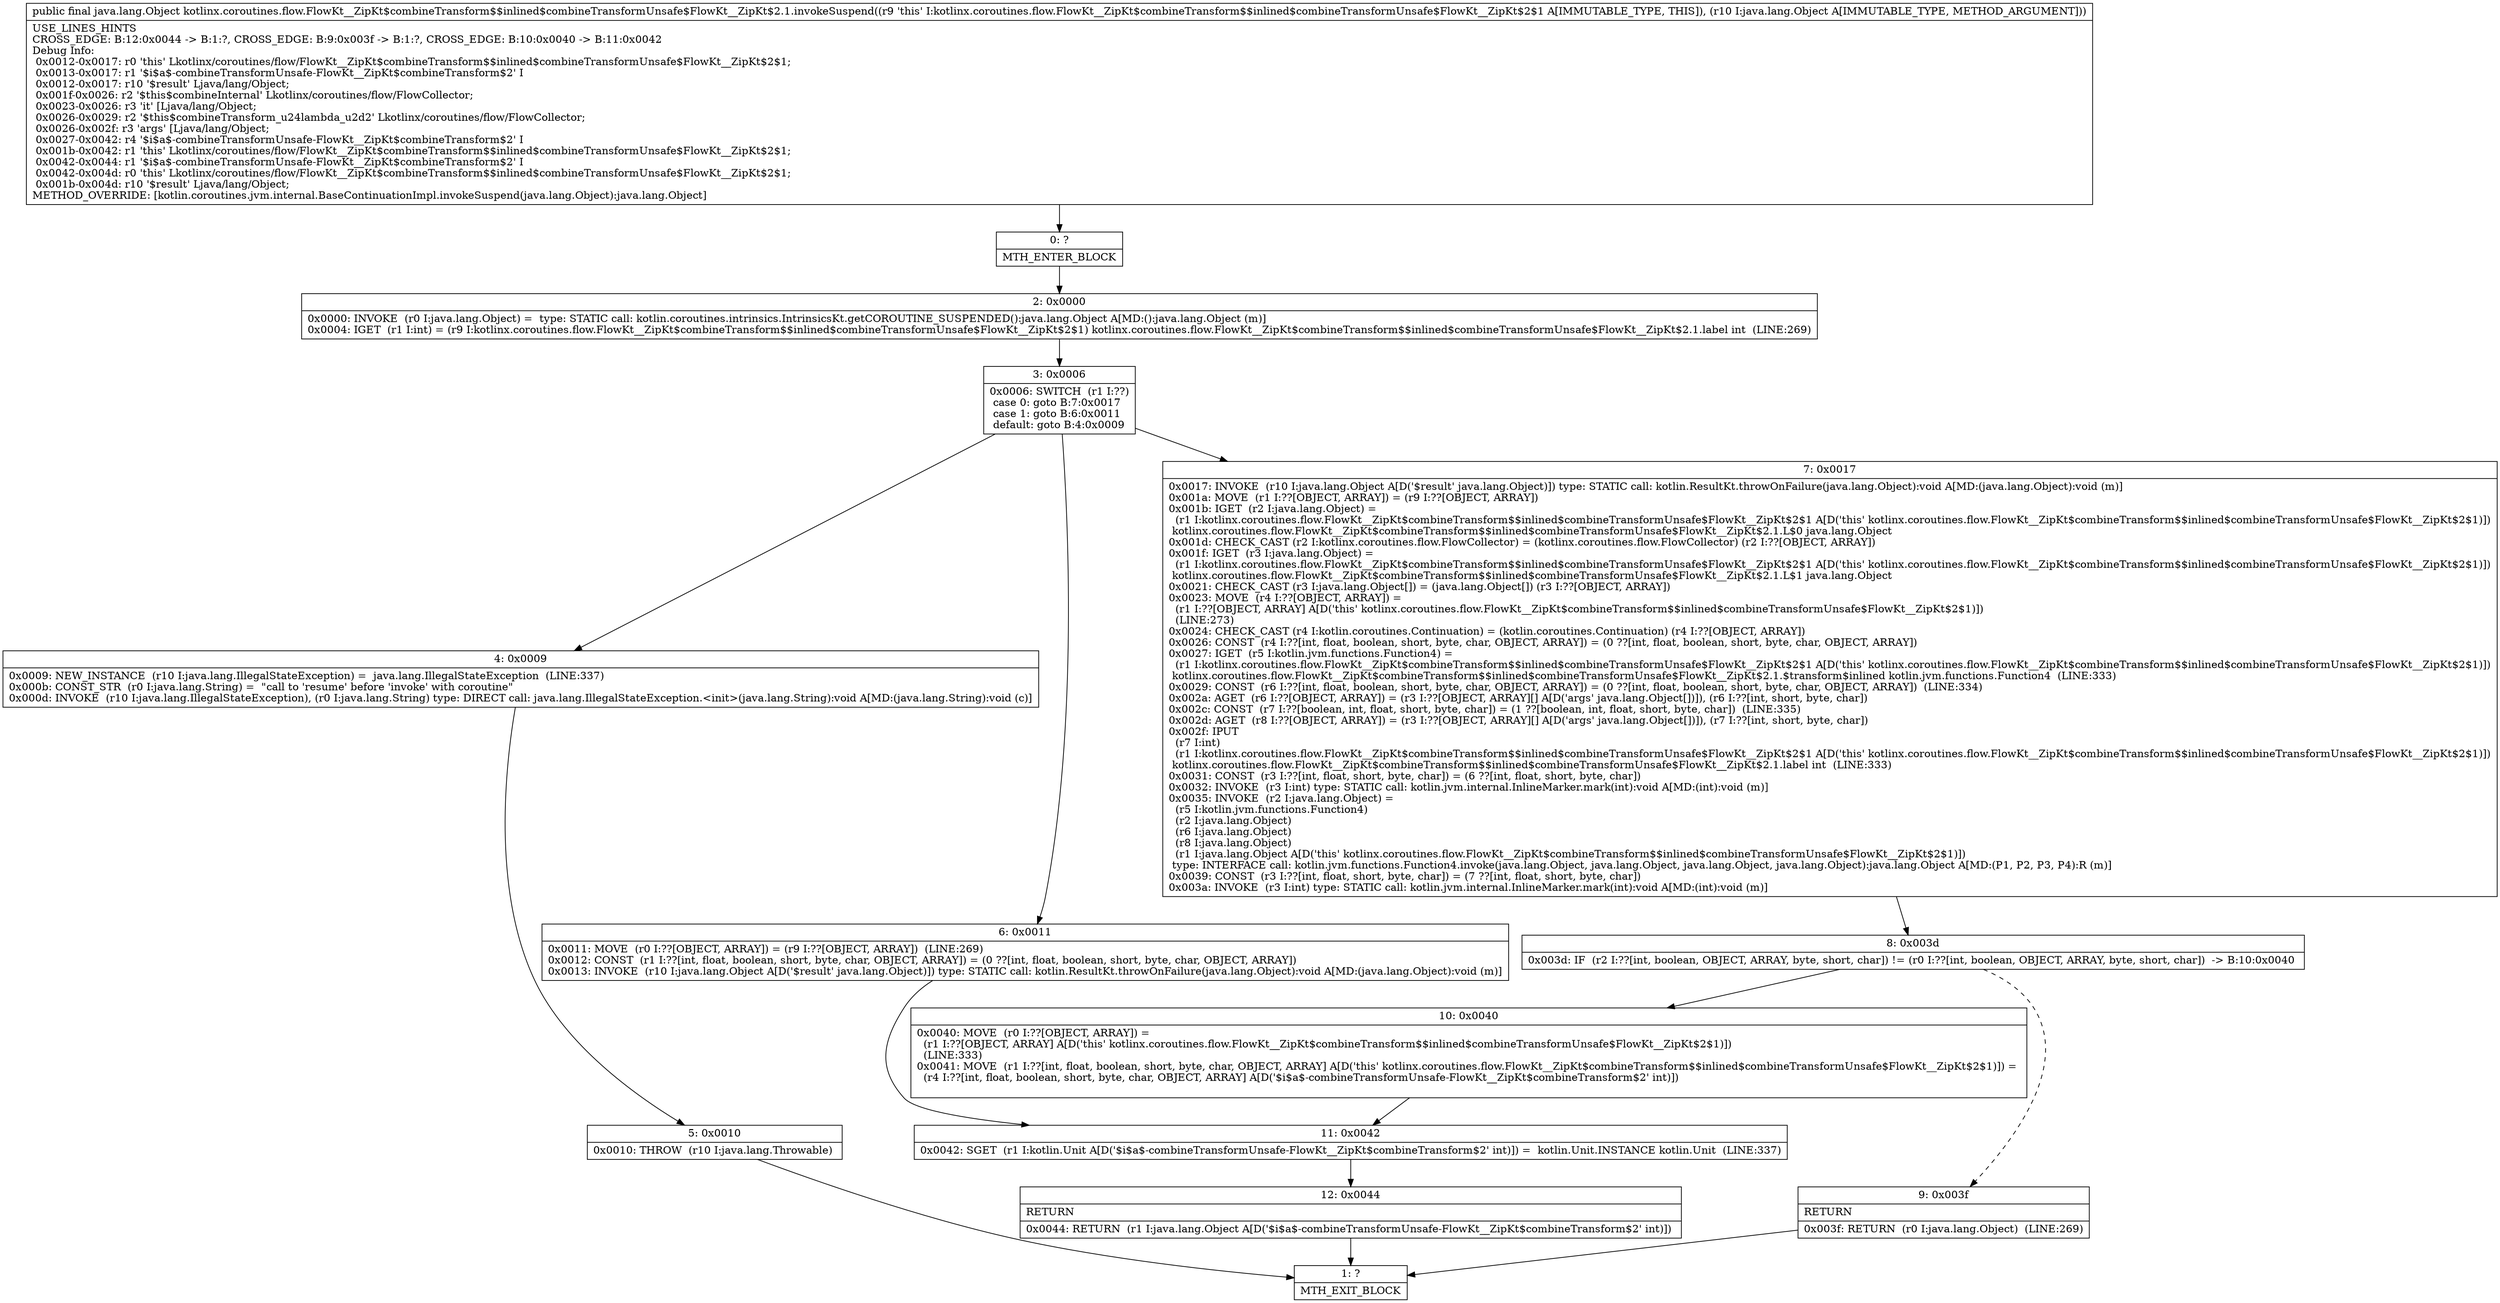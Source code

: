 digraph "CFG forkotlinx.coroutines.flow.FlowKt__ZipKt$combineTransform$$inlined$combineTransformUnsafe$FlowKt__ZipKt$2.1.invokeSuspend(Ljava\/lang\/Object;)Ljava\/lang\/Object;" {
Node_0 [shape=record,label="{0\:\ ?|MTH_ENTER_BLOCK\l}"];
Node_2 [shape=record,label="{2\:\ 0x0000|0x0000: INVOKE  (r0 I:java.lang.Object) =  type: STATIC call: kotlin.coroutines.intrinsics.IntrinsicsKt.getCOROUTINE_SUSPENDED():java.lang.Object A[MD:():java.lang.Object (m)]\l0x0004: IGET  (r1 I:int) = (r9 I:kotlinx.coroutines.flow.FlowKt__ZipKt$combineTransform$$inlined$combineTransformUnsafe$FlowKt__ZipKt$2$1) kotlinx.coroutines.flow.FlowKt__ZipKt$combineTransform$$inlined$combineTransformUnsafe$FlowKt__ZipKt$2.1.label int  (LINE:269)\l}"];
Node_3 [shape=record,label="{3\:\ 0x0006|0x0006: SWITCH  (r1 I:??)\l case 0: goto B:7:0x0017\l case 1: goto B:6:0x0011\l default: goto B:4:0x0009 \l}"];
Node_4 [shape=record,label="{4\:\ 0x0009|0x0009: NEW_INSTANCE  (r10 I:java.lang.IllegalStateException) =  java.lang.IllegalStateException  (LINE:337)\l0x000b: CONST_STR  (r0 I:java.lang.String) =  \"call to 'resume' before 'invoke' with coroutine\" \l0x000d: INVOKE  (r10 I:java.lang.IllegalStateException), (r0 I:java.lang.String) type: DIRECT call: java.lang.IllegalStateException.\<init\>(java.lang.String):void A[MD:(java.lang.String):void (c)]\l}"];
Node_5 [shape=record,label="{5\:\ 0x0010|0x0010: THROW  (r10 I:java.lang.Throwable) \l}"];
Node_1 [shape=record,label="{1\:\ ?|MTH_EXIT_BLOCK\l}"];
Node_6 [shape=record,label="{6\:\ 0x0011|0x0011: MOVE  (r0 I:??[OBJECT, ARRAY]) = (r9 I:??[OBJECT, ARRAY])  (LINE:269)\l0x0012: CONST  (r1 I:??[int, float, boolean, short, byte, char, OBJECT, ARRAY]) = (0 ??[int, float, boolean, short, byte, char, OBJECT, ARRAY]) \l0x0013: INVOKE  (r10 I:java.lang.Object A[D('$result' java.lang.Object)]) type: STATIC call: kotlin.ResultKt.throwOnFailure(java.lang.Object):void A[MD:(java.lang.Object):void (m)]\l}"];
Node_11 [shape=record,label="{11\:\ 0x0042|0x0042: SGET  (r1 I:kotlin.Unit A[D('$i$a$\-combineTransformUnsafe\-FlowKt__ZipKt$combineTransform$2' int)]) =  kotlin.Unit.INSTANCE kotlin.Unit  (LINE:337)\l}"];
Node_12 [shape=record,label="{12\:\ 0x0044|RETURN\l|0x0044: RETURN  (r1 I:java.lang.Object A[D('$i$a$\-combineTransformUnsafe\-FlowKt__ZipKt$combineTransform$2' int)]) \l}"];
Node_7 [shape=record,label="{7\:\ 0x0017|0x0017: INVOKE  (r10 I:java.lang.Object A[D('$result' java.lang.Object)]) type: STATIC call: kotlin.ResultKt.throwOnFailure(java.lang.Object):void A[MD:(java.lang.Object):void (m)]\l0x001a: MOVE  (r1 I:??[OBJECT, ARRAY]) = (r9 I:??[OBJECT, ARRAY]) \l0x001b: IGET  (r2 I:java.lang.Object) = \l  (r1 I:kotlinx.coroutines.flow.FlowKt__ZipKt$combineTransform$$inlined$combineTransformUnsafe$FlowKt__ZipKt$2$1 A[D('this' kotlinx.coroutines.flow.FlowKt__ZipKt$combineTransform$$inlined$combineTransformUnsafe$FlowKt__ZipKt$2$1)])\l kotlinx.coroutines.flow.FlowKt__ZipKt$combineTransform$$inlined$combineTransformUnsafe$FlowKt__ZipKt$2.1.L$0 java.lang.Object \l0x001d: CHECK_CAST (r2 I:kotlinx.coroutines.flow.FlowCollector) = (kotlinx.coroutines.flow.FlowCollector) (r2 I:??[OBJECT, ARRAY]) \l0x001f: IGET  (r3 I:java.lang.Object) = \l  (r1 I:kotlinx.coroutines.flow.FlowKt__ZipKt$combineTransform$$inlined$combineTransformUnsafe$FlowKt__ZipKt$2$1 A[D('this' kotlinx.coroutines.flow.FlowKt__ZipKt$combineTransform$$inlined$combineTransformUnsafe$FlowKt__ZipKt$2$1)])\l kotlinx.coroutines.flow.FlowKt__ZipKt$combineTransform$$inlined$combineTransformUnsafe$FlowKt__ZipKt$2.1.L$1 java.lang.Object \l0x0021: CHECK_CAST (r3 I:java.lang.Object[]) = (java.lang.Object[]) (r3 I:??[OBJECT, ARRAY]) \l0x0023: MOVE  (r4 I:??[OBJECT, ARRAY]) = \l  (r1 I:??[OBJECT, ARRAY] A[D('this' kotlinx.coroutines.flow.FlowKt__ZipKt$combineTransform$$inlined$combineTransformUnsafe$FlowKt__ZipKt$2$1)])\l  (LINE:273)\l0x0024: CHECK_CAST (r4 I:kotlin.coroutines.Continuation) = (kotlin.coroutines.Continuation) (r4 I:??[OBJECT, ARRAY]) \l0x0026: CONST  (r4 I:??[int, float, boolean, short, byte, char, OBJECT, ARRAY]) = (0 ??[int, float, boolean, short, byte, char, OBJECT, ARRAY]) \l0x0027: IGET  (r5 I:kotlin.jvm.functions.Function4) = \l  (r1 I:kotlinx.coroutines.flow.FlowKt__ZipKt$combineTransform$$inlined$combineTransformUnsafe$FlowKt__ZipKt$2$1 A[D('this' kotlinx.coroutines.flow.FlowKt__ZipKt$combineTransform$$inlined$combineTransformUnsafe$FlowKt__ZipKt$2$1)])\l kotlinx.coroutines.flow.FlowKt__ZipKt$combineTransform$$inlined$combineTransformUnsafe$FlowKt__ZipKt$2.1.$transform$inlined kotlin.jvm.functions.Function4  (LINE:333)\l0x0029: CONST  (r6 I:??[int, float, boolean, short, byte, char, OBJECT, ARRAY]) = (0 ??[int, float, boolean, short, byte, char, OBJECT, ARRAY])  (LINE:334)\l0x002a: AGET  (r6 I:??[OBJECT, ARRAY]) = (r3 I:??[OBJECT, ARRAY][] A[D('args' java.lang.Object[])]), (r6 I:??[int, short, byte, char]) \l0x002c: CONST  (r7 I:??[boolean, int, float, short, byte, char]) = (1 ??[boolean, int, float, short, byte, char])  (LINE:335)\l0x002d: AGET  (r8 I:??[OBJECT, ARRAY]) = (r3 I:??[OBJECT, ARRAY][] A[D('args' java.lang.Object[])]), (r7 I:??[int, short, byte, char]) \l0x002f: IPUT  \l  (r7 I:int)\l  (r1 I:kotlinx.coroutines.flow.FlowKt__ZipKt$combineTransform$$inlined$combineTransformUnsafe$FlowKt__ZipKt$2$1 A[D('this' kotlinx.coroutines.flow.FlowKt__ZipKt$combineTransform$$inlined$combineTransformUnsafe$FlowKt__ZipKt$2$1)])\l kotlinx.coroutines.flow.FlowKt__ZipKt$combineTransform$$inlined$combineTransformUnsafe$FlowKt__ZipKt$2.1.label int  (LINE:333)\l0x0031: CONST  (r3 I:??[int, float, short, byte, char]) = (6 ??[int, float, short, byte, char]) \l0x0032: INVOKE  (r3 I:int) type: STATIC call: kotlin.jvm.internal.InlineMarker.mark(int):void A[MD:(int):void (m)]\l0x0035: INVOKE  (r2 I:java.lang.Object) = \l  (r5 I:kotlin.jvm.functions.Function4)\l  (r2 I:java.lang.Object)\l  (r6 I:java.lang.Object)\l  (r8 I:java.lang.Object)\l  (r1 I:java.lang.Object A[D('this' kotlinx.coroutines.flow.FlowKt__ZipKt$combineTransform$$inlined$combineTransformUnsafe$FlowKt__ZipKt$2$1)])\l type: INTERFACE call: kotlin.jvm.functions.Function4.invoke(java.lang.Object, java.lang.Object, java.lang.Object, java.lang.Object):java.lang.Object A[MD:(P1, P2, P3, P4):R (m)]\l0x0039: CONST  (r3 I:??[int, float, short, byte, char]) = (7 ??[int, float, short, byte, char]) \l0x003a: INVOKE  (r3 I:int) type: STATIC call: kotlin.jvm.internal.InlineMarker.mark(int):void A[MD:(int):void (m)]\l}"];
Node_8 [shape=record,label="{8\:\ 0x003d|0x003d: IF  (r2 I:??[int, boolean, OBJECT, ARRAY, byte, short, char]) != (r0 I:??[int, boolean, OBJECT, ARRAY, byte, short, char])  \-\> B:10:0x0040 \l}"];
Node_9 [shape=record,label="{9\:\ 0x003f|RETURN\l|0x003f: RETURN  (r0 I:java.lang.Object)  (LINE:269)\l}"];
Node_10 [shape=record,label="{10\:\ 0x0040|0x0040: MOVE  (r0 I:??[OBJECT, ARRAY]) = \l  (r1 I:??[OBJECT, ARRAY] A[D('this' kotlinx.coroutines.flow.FlowKt__ZipKt$combineTransform$$inlined$combineTransformUnsafe$FlowKt__ZipKt$2$1)])\l  (LINE:333)\l0x0041: MOVE  (r1 I:??[int, float, boolean, short, byte, char, OBJECT, ARRAY] A[D('this' kotlinx.coroutines.flow.FlowKt__ZipKt$combineTransform$$inlined$combineTransformUnsafe$FlowKt__ZipKt$2$1)]) = \l  (r4 I:??[int, float, boolean, short, byte, char, OBJECT, ARRAY] A[D('$i$a$\-combineTransformUnsafe\-FlowKt__ZipKt$combineTransform$2' int)])\l \l}"];
MethodNode[shape=record,label="{public final java.lang.Object kotlinx.coroutines.flow.FlowKt__ZipKt$combineTransform$$inlined$combineTransformUnsafe$FlowKt__ZipKt$2.1.invokeSuspend((r9 'this' I:kotlinx.coroutines.flow.FlowKt__ZipKt$combineTransform$$inlined$combineTransformUnsafe$FlowKt__ZipKt$2$1 A[IMMUTABLE_TYPE, THIS]), (r10 I:java.lang.Object A[IMMUTABLE_TYPE, METHOD_ARGUMENT]))  | USE_LINES_HINTS\lCROSS_EDGE: B:12:0x0044 \-\> B:1:?, CROSS_EDGE: B:9:0x003f \-\> B:1:?, CROSS_EDGE: B:10:0x0040 \-\> B:11:0x0042\lDebug Info:\l  0x0012\-0x0017: r0 'this' Lkotlinx\/coroutines\/flow\/FlowKt__ZipKt$combineTransform$$inlined$combineTransformUnsafe$FlowKt__ZipKt$2$1;\l  0x0013\-0x0017: r1 '$i$a$\-combineTransformUnsafe\-FlowKt__ZipKt$combineTransform$2' I\l  0x0012\-0x0017: r10 '$result' Ljava\/lang\/Object;\l  0x001f\-0x0026: r2 '$this$combineInternal' Lkotlinx\/coroutines\/flow\/FlowCollector;\l  0x0023\-0x0026: r3 'it' [Ljava\/lang\/Object;\l  0x0026\-0x0029: r2 '$this$combineTransform_u24lambda_u2d2' Lkotlinx\/coroutines\/flow\/FlowCollector;\l  0x0026\-0x002f: r3 'args' [Ljava\/lang\/Object;\l  0x0027\-0x0042: r4 '$i$a$\-combineTransformUnsafe\-FlowKt__ZipKt$combineTransform$2' I\l  0x001b\-0x0042: r1 'this' Lkotlinx\/coroutines\/flow\/FlowKt__ZipKt$combineTransform$$inlined$combineTransformUnsafe$FlowKt__ZipKt$2$1;\l  0x0042\-0x0044: r1 '$i$a$\-combineTransformUnsafe\-FlowKt__ZipKt$combineTransform$2' I\l  0x0042\-0x004d: r0 'this' Lkotlinx\/coroutines\/flow\/FlowKt__ZipKt$combineTransform$$inlined$combineTransformUnsafe$FlowKt__ZipKt$2$1;\l  0x001b\-0x004d: r10 '$result' Ljava\/lang\/Object;\lMETHOD_OVERRIDE: [kotlin.coroutines.jvm.internal.BaseContinuationImpl.invokeSuspend(java.lang.Object):java.lang.Object]\l}"];
MethodNode -> Node_0;Node_0 -> Node_2;
Node_2 -> Node_3;
Node_3 -> Node_4;
Node_3 -> Node_6;
Node_3 -> Node_7;
Node_4 -> Node_5;
Node_5 -> Node_1;
Node_6 -> Node_11;
Node_11 -> Node_12;
Node_12 -> Node_1;
Node_7 -> Node_8;
Node_8 -> Node_9[style=dashed];
Node_8 -> Node_10;
Node_9 -> Node_1;
Node_10 -> Node_11;
}


